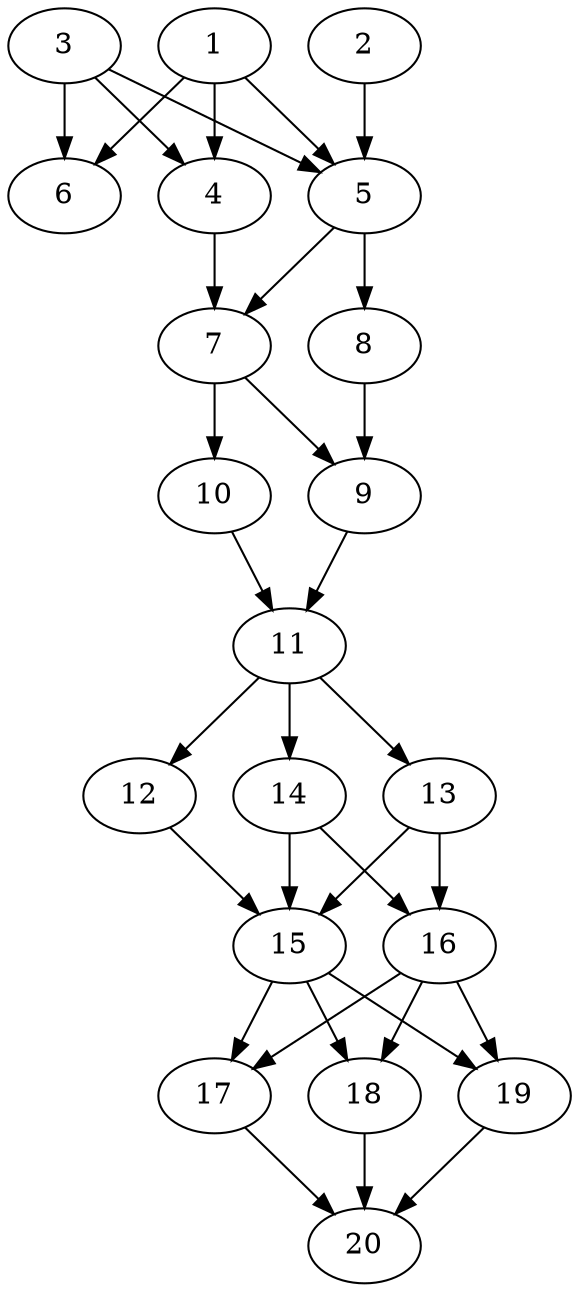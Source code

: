 // DAG automatically generated by daggen at Sat Jul 27 15:36:52 2019
// ./daggen --dot -n 20 --ccr 0.5 --fat 0.4 --regular 0.5 --density 0.8 --mindata 5242880 --maxdata 52428800 
digraph G {
  1 [size="40800256", alpha="0.05", expect_size="20400128"] 
  1 -> 4 [size ="20400128"]
  1 -> 5 [size ="20400128"]
  1 -> 6 [size ="20400128"]
  2 [size="30771200", alpha="0.11", expect_size="15385600"] 
  2 -> 5 [size ="15385600"]
  3 [size="43626496", alpha="0.16", expect_size="21813248"] 
  3 -> 4 [size ="21813248"]
  3 -> 5 [size ="21813248"]
  3 -> 6 [size ="21813248"]
  4 [size="22528000", alpha="0.13", expect_size="11264000"] 
  4 -> 7 [size ="11264000"]
  5 [size="34846720", alpha="0.06", expect_size="17423360"] 
  5 -> 7 [size ="17423360"]
  5 -> 8 [size ="17423360"]
  6 [size="90048512", alpha="0.13", expect_size="45024256"] 
  7 [size="59146240", alpha="0.11", expect_size="29573120"] 
  7 -> 9 [size ="29573120"]
  7 -> 10 [size ="29573120"]
  8 [size="81758208", alpha="0.01", expect_size="40879104"] 
  8 -> 9 [size ="40879104"]
  9 [size="102010880", alpha="0.04", expect_size="51005440"] 
  9 -> 11 [size ="51005440"]
  10 [size="57264128", alpha="0.19", expect_size="28632064"] 
  10 -> 11 [size ="28632064"]
  11 [size="79773696", alpha="0.10", expect_size="39886848"] 
  11 -> 12 [size ="39886848"]
  11 -> 13 [size ="39886848"]
  11 -> 14 [size ="39886848"]
  12 [size="10721280", alpha="0.16", expect_size="5360640"] 
  12 -> 15 [size ="5360640"]
  13 [size="61663232", alpha="0.13", expect_size="30831616"] 
  13 -> 15 [size ="30831616"]
  13 -> 16 [size ="30831616"]
  14 [size="43857920", alpha="0.06", expect_size="21928960"] 
  14 -> 15 [size ="21928960"]
  14 -> 16 [size ="21928960"]
  15 [size="10555392", alpha="0.04", expect_size="5277696"] 
  15 -> 17 [size ="5277696"]
  15 -> 18 [size ="5277696"]
  15 -> 19 [size ="5277696"]
  16 [size="38170624", alpha="0.03", expect_size="19085312"] 
  16 -> 17 [size ="19085312"]
  16 -> 18 [size ="19085312"]
  16 -> 19 [size ="19085312"]
  17 [size="99094528", alpha="0.17", expect_size="49547264"] 
  17 -> 20 [size ="49547264"]
  18 [size="54435840", alpha="0.05", expect_size="27217920"] 
  18 -> 20 [size ="27217920"]
  19 [size="59774976", alpha="0.19", expect_size="29887488"] 
  19 -> 20 [size ="29887488"]
  20 [size="80044032", alpha="0.18", expect_size="40022016"] 
}
